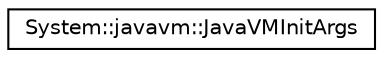 digraph G
{
  edge [fontname="Helvetica",fontsize="10",labelfontname="Helvetica",labelfontsize="10"];
  node [fontname="Helvetica",fontsize="10",shape=record];
  rankdir="LR";
  Node1 [label="System::javavm::JavaVMInitArgs",height=0.2,width=0.4,color="black", fillcolor="white", style="filled",URL="$struct_system_1_1javavm_1_1_java_v_m_init_args.html"];
}
